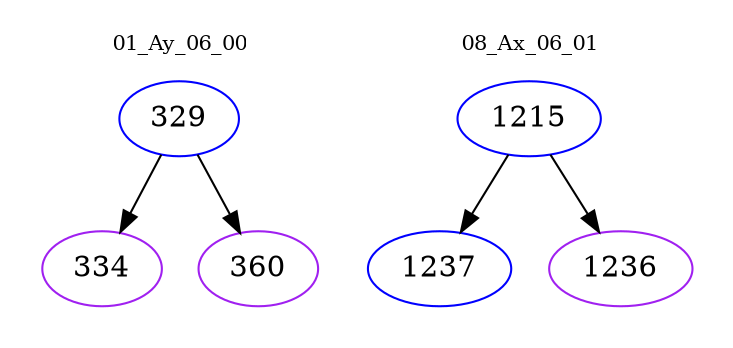 digraph{
subgraph cluster_0 {
color = white
label = "01_Ay_06_00";
fontsize=10;
T0_329 [label="329", color="blue"]
T0_329 -> T0_334 [color="black"]
T0_334 [label="334", color="purple"]
T0_329 -> T0_360 [color="black"]
T0_360 [label="360", color="purple"]
}
subgraph cluster_1 {
color = white
label = "08_Ax_06_01";
fontsize=10;
T1_1215 [label="1215", color="blue"]
T1_1215 -> T1_1237 [color="black"]
T1_1237 [label="1237", color="blue"]
T1_1215 -> T1_1236 [color="black"]
T1_1236 [label="1236", color="purple"]
}
}
